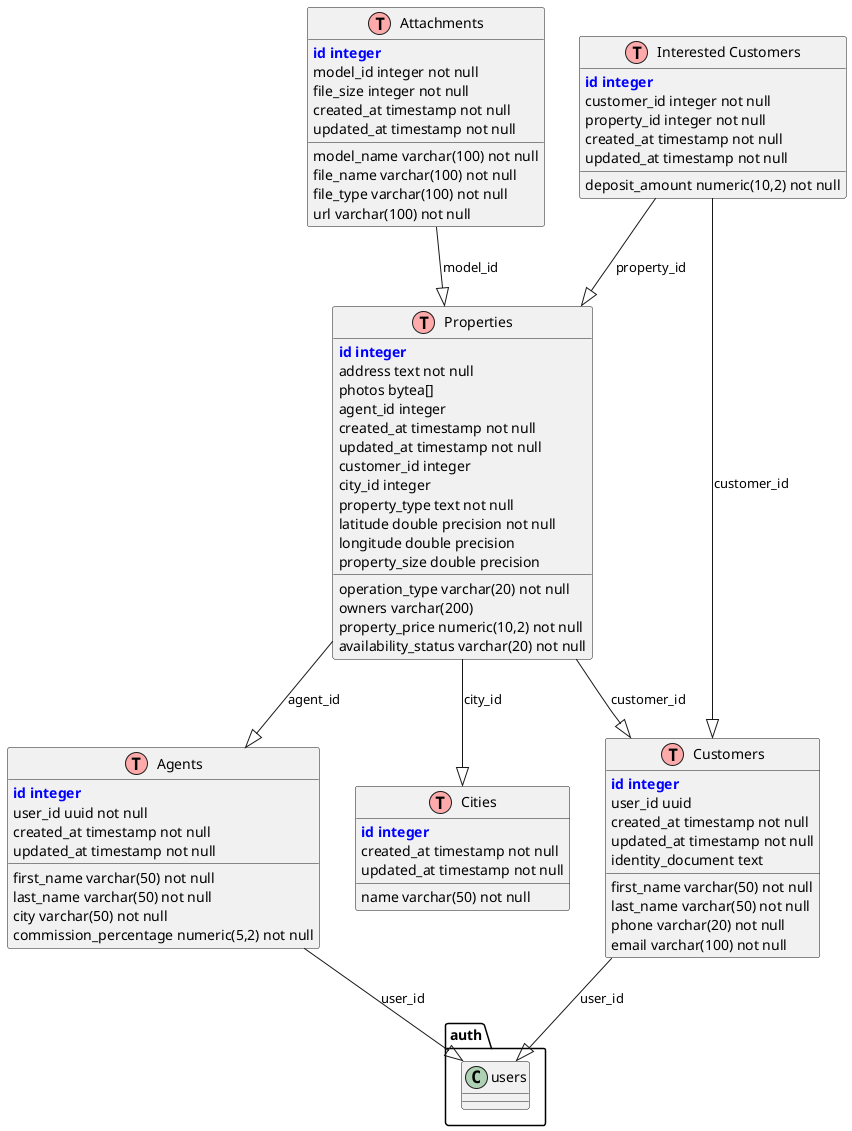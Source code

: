@startuml

!define Table(name,desc) class name as "desc" << (T,#FFAAAA) >>
!define primary_key(x) <b><font color="#0000FF">x</font></b>
!define foreign_key(x) <font color="#00AA00">x</font>

skinparam classAttributeIconSize 0

Table(customers, "Customers") {
  primary_key(id integer)
  first_name varchar(50) not null
  last_name varchar(50) not null
  phone varchar(20) not null
  email varchar(100) not null
  user_id uuid
  created_at timestamp not null
  updated_at timestamp not null
  identity_document text
}

Table(agents, "Agents") {
  primary_key(id integer)
  first_name varchar(50) not null
  last_name varchar(50) not null
  city varchar(50) not null
  commission_percentage numeric(5,2) not null
  user_id uuid not null
  created_at timestamp not null
  updated_at timestamp not null
}

Table(attachments, "Attachments") {
  primary_key(id integer)
  model_name varchar(100) not null
  model_id integer not null
  file_name varchar(100) not null
  file_type varchar(100) not null
  file_size integer not null
  url varchar(100) not null
  created_at timestamp not null
  updated_at timestamp not null
}

Table(cities, "Cities") {
  primary_key(id integer)
  name varchar(50) not null
  created_at timestamp not null
  updated_at timestamp not null
}

Table(properties, "Properties") {
  primary_key(id integer)
  operation_type varchar(20) not null
  address text not null
  photos bytea[]
  owners varchar(200)
  property_price numeric(10,2) not null
  availability_status varchar(20) not null
  agent_id integer
  created_at timestamp not null
  updated_at timestamp not null
  customer_id integer
  city_id integer
  property_type text not null
  latitude double precision not null
  longitude double precision
  property_size double precision
}

Table(interested_customers, "Interested Customers") {
  primary_key(id integer)
  customer_id integer not null
  property_id integer not null
  deposit_amount numeric(10,2) not null
  created_at timestamp not null
  updated_at timestamp not null
}

customers --|> auth.users : user_id
agents --|> auth.users : user_id
properties --|> agents : agent_id
properties --|> customers : customer_id
properties --|> cities : city_id
interested_customers --|> customers : customer_id
interested_customers --|> properties : property_id
attachments --|> properties : model_id

@enduml
